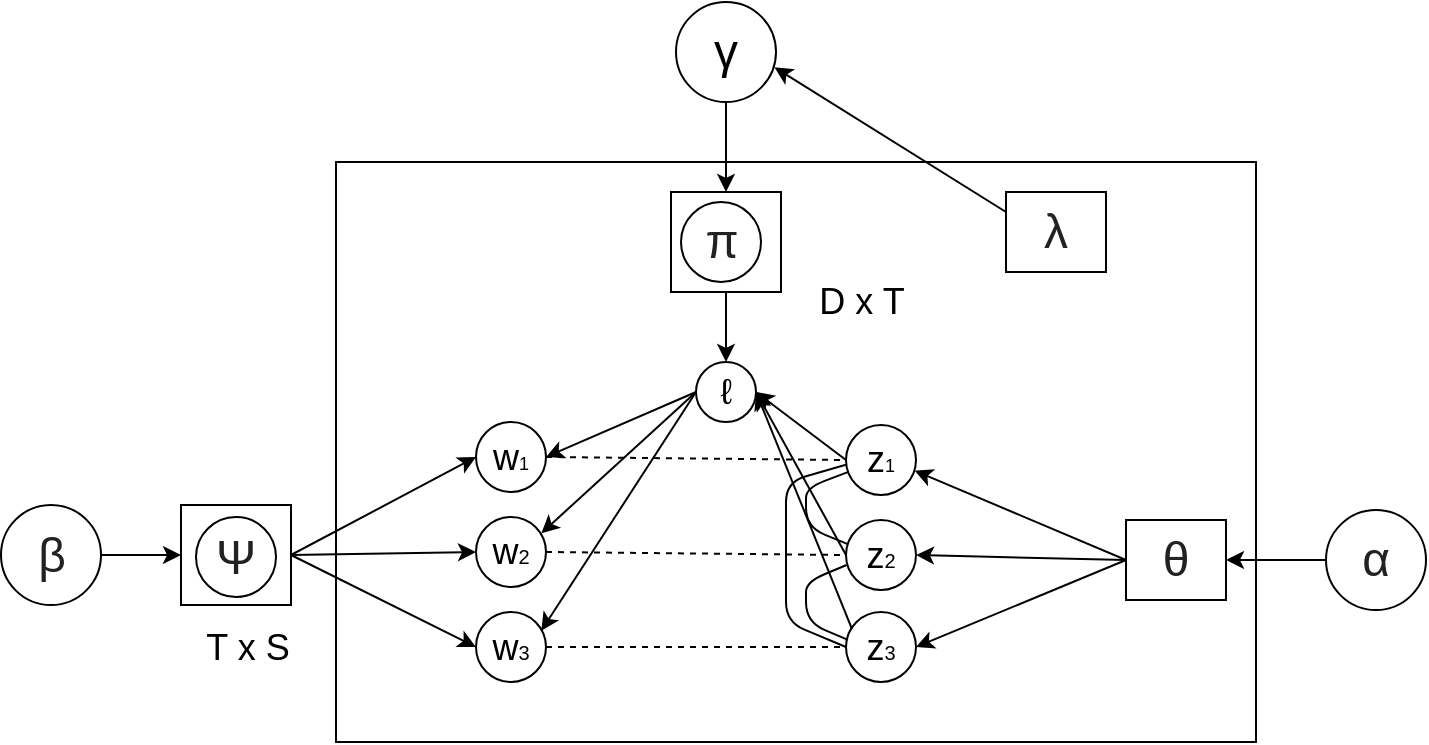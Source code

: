 <mxfile version="11.0.2" type="google"><diagram id="JznCmTRAgAUJTQY33o2K" name="Page-1"><mxGraphModel dx="2586" dy="806" grid="1" gridSize="10" guides="1" tooltips="1" connect="1" arrows="1" fold="1" page="1" pageScale="1" pageWidth="850" pageHeight="1100" math="0" shadow="0"><root><mxCell id="0"/><mxCell id="1" parent="0"/><mxCell id="b-EGzZb8fSxo3rWxvh66-1" value="" style="rounded=0;whiteSpace=wrap;html=1;" vertex="1" parent="1"><mxGeometry x="155" y="80" width="460" height="290" as="geometry"/></mxCell><mxCell id="b-EGzZb8fSxo3rWxvh66-2" value="" style="rounded=0;whiteSpace=wrap;html=1;" vertex="1" parent="1"><mxGeometry x="322.5" y="95" width="55" height="50" as="geometry"/></mxCell><mxCell id="b-EGzZb8fSxo3rWxvh66-25" style="edgeStyle=orthogonalEdgeStyle;rounded=0;orthogonalLoop=1;jettySize=auto;html=1;exitX=0.5;exitY=1;exitDx=0;exitDy=0;entryX=0.5;entryY=0;entryDx=0;entryDy=0;" edge="1" parent="1" source="b-EGzZb8fSxo3rWxvh66-3" target="b-EGzZb8fSxo3rWxvh66-2"><mxGeometry relative="1" as="geometry"><mxPoint x="347" y="90" as="targetPoint"/></mxGeometry></mxCell><mxCell id="b-EGzZb8fSxo3rWxvh66-3" value="&lt;font style=&quot;font-size: 24px&quot;&gt;γ&lt;/font&gt;" style="ellipse;whiteSpace=wrap;html=1;aspect=fixed;align=center;" vertex="1" parent="1"><mxGeometry x="325" width="50" height="50" as="geometry"/></mxCell><mxCell id="b-EGzZb8fSxo3rWxvh66-4" value="&lt;span style=&quot;color: rgb(34 , 34 , 34) ; font-family: &amp;#34;arial&amp;#34; , sans-serif ; text-align: left ; background-color: rgb(255 , 255 , 255)&quot;&gt;&lt;font style=&quot;font-size: 24px&quot;&gt;λ&lt;/font&gt;&lt;/span&gt;" style="rounded=0;whiteSpace=wrap;html=1;" vertex="1" parent="1"><mxGeometry x="490" y="95" width="50" height="40" as="geometry"/></mxCell><mxCell id="b-EGzZb8fSxo3rWxvh66-5" value="&lt;span style=&quot;color: rgb(34 , 34 , 34) ; font-family: &amp;#34;arial&amp;#34; , sans-serif ; font-size: 24px ; text-align: left ; white-space: normal ; background-color: rgb(255 , 255 , 255)&quot;&gt;π&lt;/span&gt;" style="ellipse;whiteSpace=wrap;html=1;aspect=fixed;" vertex="1" parent="1"><mxGeometry x="327.5" y="100" width="40" height="40" as="geometry"/></mxCell><mxCell id="b-EGzZb8fSxo3rWxvh66-37" style="edgeStyle=orthogonalEdgeStyle;rounded=0;orthogonalLoop=1;jettySize=auto;html=1;exitX=0;exitY=0.5;exitDx=0;exitDy=0;" edge="1" parent="1" source="b-EGzZb8fSxo3rWxvh66-6" target="b-EGzZb8fSxo3rWxvh66-10"><mxGeometry relative="1" as="geometry"/></mxCell><mxCell id="b-EGzZb8fSxo3rWxvh66-6" value="&lt;span style=&quot;color: rgb(34 , 34 , 34) ; font-family: &amp;#34;arial&amp;#34; , sans-serif ; text-align: left ; background-color: rgb(255 , 255 , 255)&quot;&gt;&lt;font style=&quot;font-size: 24px&quot;&gt;α&lt;/font&gt;&lt;/span&gt;" style="ellipse;whiteSpace=wrap;html=1;aspect=fixed;align=center;" vertex="1" parent="1"><mxGeometry x="650" y="254" width="50" height="50" as="geometry"/></mxCell><mxCell id="b-EGzZb8fSxo3rWxvh66-24" style="edgeStyle=orthogonalEdgeStyle;rounded=0;orthogonalLoop=1;jettySize=auto;html=1;exitX=1;exitY=0.5;exitDx=0;exitDy=0;entryX=0;entryY=0.5;entryDx=0;entryDy=0;" edge="1" parent="1" source="b-EGzZb8fSxo3rWxvh66-7" target="b-EGzZb8fSxo3rWxvh66-8"><mxGeometry relative="1" as="geometry"/></mxCell><mxCell id="b-EGzZb8fSxo3rWxvh66-7" value="&lt;span style=&quot;color: rgb(34 , 34 , 34) ; font-family: &amp;#34;arial&amp;#34; , sans-serif ; text-align: left ; background-color: rgb(255 , 255 , 255)&quot;&gt;&lt;font style=&quot;font-size: 24px&quot;&gt;β&lt;/font&gt;&lt;/span&gt;" style="ellipse;whiteSpace=wrap;html=1;aspect=fixed;align=center;" vertex="1" parent="1"><mxGeometry x="-12.5" y="251.5" width="50" height="50" as="geometry"/></mxCell><mxCell id="b-EGzZb8fSxo3rWxvh66-8" value="" style="rounded=0;whiteSpace=wrap;html=1;" vertex="1" parent="1"><mxGeometry x="77.5" y="251.5" width="55" height="50" as="geometry"/></mxCell><mxCell id="b-EGzZb8fSxo3rWxvh66-9" value="&lt;span style=&quot;color: rgb(34 , 34 , 34) ; font-family: &amp;#34;arial&amp;#34; , sans-serif ; text-align: left ; background-color: rgb(255 , 255 , 255)&quot;&gt;&lt;font style=&quot;font-size: 24px&quot;&gt;Ψ&lt;/font&gt;&lt;/span&gt;" style="ellipse;whiteSpace=wrap;html=1;aspect=fixed;" vertex="1" parent="1"><mxGeometry x="85" y="257.5" width="40" height="40" as="geometry"/></mxCell><mxCell id="b-EGzZb8fSxo3rWxvh66-10" value="&lt;span style=&quot;color: rgb(34 , 34 , 34) ; font-family: &amp;#34;arial&amp;#34; , sans-serif ; text-align: left ; background-color: rgb(255 , 255 , 255)&quot;&gt;&lt;font style=&quot;font-size: 24px&quot;&gt;θ&lt;/font&gt;&lt;/span&gt;" style="rounded=0;whiteSpace=wrap;html=1;" vertex="1" parent="1"><mxGeometry x="550" y="259" width="50" height="40" as="geometry"/></mxCell><mxCell id="b-EGzZb8fSxo3rWxvh66-12" value="&lt;div style=&quot;text-align: left&quot;&gt;&lt;a href=&quot;https://en.wiktionary.org/wiki/%E2%84%93&quot; style=&quot;cursor: pointer ; font-family: &amp;#34;arial&amp;#34; , sans-serif ; background-color: rgb(255 , 255 , 255)&quot;&gt;&lt;h3 class=&quot;LC20lb&quot; style=&quot;font-weight: normal ; margin: 0px ; padding: 0px ; display: inline-block ; line-height: 1.33&quot;&gt;&lt;font style=&quot;font-size: 18px&quot; color=&quot;#000000&quot;&gt;ℓ&lt;/font&gt;&lt;/h3&gt;&lt;/a&gt;&lt;br&gt;&lt;/div&gt;" style="ellipse;whiteSpace=wrap;html=1;aspect=fixed;align=center;" vertex="1" parent="1"><mxGeometry x="335" y="180" width="30" height="30" as="geometry"/></mxCell><mxCell id="b-EGzZb8fSxo3rWxvh66-14" value="&lt;font style=&quot;font-size: 18px&quot;&gt;w&lt;/font&gt;&lt;font style=&quot;font-size: 9px&quot;&gt;1&lt;/font&gt;" style="ellipse;whiteSpace=wrap;html=1;aspect=fixed;align=center;" vertex="1" parent="1"><mxGeometry x="225" y="210" width="35" height="35" as="geometry"/></mxCell><mxCell id="b-EGzZb8fSxo3rWxvh66-18" value="&lt;font style=&quot;font-size: 18px&quot;&gt;w&lt;/font&gt;&lt;font size=&quot;1&quot;&gt;2&lt;/font&gt;" style="ellipse;whiteSpace=wrap;html=1;aspect=fixed;align=center;" vertex="1" parent="1"><mxGeometry x="225" y="257.5" width="35" height="35" as="geometry"/></mxCell><mxCell id="b-EGzZb8fSxo3rWxvh66-19" value="&lt;font style=&quot;font-size: 18px&quot;&gt;w&lt;/font&gt;&lt;font size=&quot;1&quot;&gt;3&lt;/font&gt;" style="ellipse;whiteSpace=wrap;html=1;aspect=fixed;align=center;direction=west;" vertex="1" parent="1"><mxGeometry x="225" y="305" width="35" height="35" as="geometry"/></mxCell><mxCell id="b-EGzZb8fSxo3rWxvh66-20" value="&lt;font style=&quot;font-size: 18px&quot;&gt;z&lt;/font&gt;&lt;font style=&quot;font-size: 9px&quot;&gt;1&lt;/font&gt;" style="ellipse;whiteSpace=wrap;html=1;aspect=fixed;align=center;" vertex="1" parent="1"><mxGeometry x="410" y="211.5" width="35" height="35" as="geometry"/></mxCell><mxCell id="b-EGzZb8fSxo3rWxvh66-21" value="&lt;span style=&quot;font-size: 18px&quot;&gt;z&lt;/span&gt;&lt;font size=&quot;1&quot;&gt;2&lt;/font&gt;" style="ellipse;whiteSpace=wrap;html=1;aspect=fixed;align=center;" vertex="1" parent="1"><mxGeometry x="410" y="259" width="35" height="35" as="geometry"/></mxCell><mxCell id="b-EGzZb8fSxo3rWxvh66-22" value="&lt;span style=&quot;font-size: 18px&quot;&gt;z&lt;/span&gt;&lt;font size=&quot;1&quot;&gt;3&lt;/font&gt;" style="ellipse;whiteSpace=wrap;html=1;aspect=fixed;align=center;direction=north;" vertex="1" parent="1"><mxGeometry x="410" y="305" width="35" height="35" as="geometry"/></mxCell><mxCell id="b-EGzZb8fSxo3rWxvh66-29" style="edgeStyle=orthogonalEdgeStyle;rounded=0;orthogonalLoop=1;jettySize=auto;html=1;exitX=0.5;exitY=1;exitDx=0;exitDy=0;entryX=0.5;entryY=0;entryDx=0;entryDy=0;" edge="1" parent="1" source="b-EGzZb8fSxo3rWxvh66-2" target="b-EGzZb8fSxo3rWxvh66-12"><mxGeometry relative="1" as="geometry"/></mxCell><mxCell id="b-EGzZb8fSxo3rWxvh66-34" value="" style="endArrow=classic;html=1;exitX=0;exitY=0.5;exitDx=0;exitDy=0;entryX=1;entryY=0.5;entryDx=0;entryDy=0;" edge="1" parent="1" source="b-EGzZb8fSxo3rWxvh66-12" target="b-EGzZb8fSxo3rWxvh66-14"><mxGeometry width="50" height="50" relative="1" as="geometry"><mxPoint x="300" y="341.5" as="sourcePoint"/><mxPoint x="350" y="291.5" as="targetPoint"/></mxGeometry></mxCell><mxCell id="b-EGzZb8fSxo3rWxvh66-35" value="" style="endArrow=classic;html=1;exitX=0;exitY=0.5;exitDx=0;exitDy=0;entryX=0.933;entryY=0.233;entryDx=0;entryDy=0;entryPerimeter=0;" edge="1" parent="1" source="b-EGzZb8fSxo3rWxvh66-12" target="b-EGzZb8fSxo3rWxvh66-18"><mxGeometry width="50" height="50" relative="1" as="geometry"><mxPoint x="340" y="231.667" as="sourcePoint"/><mxPoint x="270" y="237.667" as="targetPoint"/></mxGeometry></mxCell><mxCell id="b-EGzZb8fSxo3rWxvh66-36" value="" style="endArrow=classic;html=1;exitX=0;exitY=0.5;exitDx=0;exitDy=0;entryX=0.067;entryY=0.733;entryDx=0;entryDy=0;entryPerimeter=0;" edge="1" parent="1" source="b-EGzZb8fSxo3rWxvh66-12" target="b-EGzZb8fSxo3rWxvh66-19"><mxGeometry width="50" height="50" relative="1" as="geometry"><mxPoint x="340" y="231.667" as="sourcePoint"/><mxPoint x="270" y="285" as="targetPoint"/></mxGeometry></mxCell><mxCell id="b-EGzZb8fSxo3rWxvh66-38" value="" style="endArrow=classic;html=1;entryX=0.981;entryY=0.652;entryDx=0;entryDy=0;entryPerimeter=0;exitX=0;exitY=0.5;exitDx=0;exitDy=0;" edge="1" parent="1" source="b-EGzZb8fSxo3rWxvh66-10" target="b-EGzZb8fSxo3rWxvh66-20"><mxGeometry width="50" height="50" relative="1" as="geometry"><mxPoint x="440" y="331.5" as="sourcePoint"/><mxPoint x="490" y="281.5" as="targetPoint"/></mxGeometry></mxCell><mxCell id="b-EGzZb8fSxo3rWxvh66-39" value="" style="endArrow=classic;html=1;entryX=1;entryY=0.5;entryDx=0;entryDy=0;exitX=0;exitY=0.5;exitDx=0;exitDy=0;" edge="1" parent="1" source="b-EGzZb8fSxo3rWxvh66-10" target="b-EGzZb8fSxo3rWxvh66-21"><mxGeometry width="50" height="50" relative="1" as="geometry"><mxPoint x="560" y="295" as="sourcePoint"/><mxPoint x="454.333" y="244.333" as="targetPoint"/></mxGeometry></mxCell><mxCell id="b-EGzZb8fSxo3rWxvh66-40" value="" style="endArrow=classic;html=1;entryX=0.5;entryY=1;entryDx=0;entryDy=0;exitX=0;exitY=0.5;exitDx=0;exitDy=0;" edge="1" parent="1" source="b-EGzZb8fSxo3rWxvh66-10" target="b-EGzZb8fSxo3rWxvh66-22"><mxGeometry width="50" height="50" relative="1" as="geometry"><mxPoint x="560" y="295" as="sourcePoint"/><mxPoint x="455" y="286.667" as="targetPoint"/></mxGeometry></mxCell><mxCell id="b-EGzZb8fSxo3rWxvh66-41" value="" style="endArrow=none;dashed=1;html=1;exitX=0;exitY=0.5;exitDx=0;exitDy=0;entryX=0.5;entryY=0;entryDx=0;entryDy=0;" edge="1" parent="1" source="b-EGzZb8fSxo3rWxvh66-19" target="b-EGzZb8fSxo3rWxvh66-22"><mxGeometry width="50" height="50" relative="1" as="geometry"><mxPoint x="290" y="349" as="sourcePoint"/><mxPoint x="340" y="299" as="targetPoint"/></mxGeometry></mxCell><mxCell id="b-EGzZb8fSxo3rWxvh66-42" value="" style="endArrow=none;dashed=1;html=1;exitX=1;exitY=0.5;exitDx=0;exitDy=0;entryX=0;entryY=0.5;entryDx=0;entryDy=0;" edge="1" parent="1" source="b-EGzZb8fSxo3rWxvh66-18" target="b-EGzZb8fSxo3rWxvh66-21"><mxGeometry width="50" height="50" relative="1" as="geometry"><mxPoint x="270" y="332.667" as="sourcePoint"/><mxPoint x="420" y="332.667" as="targetPoint"/></mxGeometry></mxCell><mxCell id="b-EGzZb8fSxo3rWxvh66-43" value="" style="endArrow=none;dashed=1;html=1;exitX=1;exitY=0.5;exitDx=0;exitDy=0;entryX=0;entryY=0.5;entryDx=0;entryDy=0;" edge="1" parent="1" source="b-EGzZb8fSxo3rWxvh66-14" target="b-EGzZb8fSxo3rWxvh66-20"><mxGeometry width="50" height="50" relative="1" as="geometry"><mxPoint x="270" y="285" as="sourcePoint"/><mxPoint x="420" y="286.667" as="targetPoint"/></mxGeometry></mxCell><mxCell id="b-EGzZb8fSxo3rWxvh66-44" value="" style="endArrow=classic;html=1;entryX=0.986;entryY=0.654;entryDx=0;entryDy=0;entryPerimeter=0;exitX=0;exitY=0.25;exitDx=0;exitDy=0;" edge="1" parent="1" source="b-EGzZb8fSxo3rWxvh66-4" target="b-EGzZb8fSxo3rWxvh66-3"><mxGeometry width="50" height="50" relative="1" as="geometry"><mxPoint x="10" y="440" as="sourcePoint"/><mxPoint x="60" y="390" as="targetPoint"/></mxGeometry></mxCell><mxCell id="b-EGzZb8fSxo3rWxvh66-45" value="" style="endArrow=classic;html=1;exitX=1;exitY=0.5;exitDx=0;exitDy=0;entryX=0;entryY=0.5;entryDx=0;entryDy=0;" edge="1" parent="1" source="b-EGzZb8fSxo3rWxvh66-8" target="b-EGzZb8fSxo3rWxvh66-14"><mxGeometry width="50" height="50" relative="1" as="geometry"><mxPoint x="10" y="440" as="sourcePoint"/><mxPoint x="60" y="390" as="targetPoint"/></mxGeometry></mxCell><mxCell id="b-EGzZb8fSxo3rWxvh66-48" value="" style="endArrow=classic;html=1;exitX=1;exitY=0.5;exitDx=0;exitDy=0;entryX=0;entryY=0.5;entryDx=0;entryDy=0;" edge="1" parent="1" source="b-EGzZb8fSxo3rWxvh66-8" target="b-EGzZb8fSxo3rWxvh66-18"><mxGeometry width="50" height="50" relative="1" as="geometry"><mxPoint x="110" y="360" as="sourcePoint"/><mxPoint x="160" y="310" as="targetPoint"/></mxGeometry></mxCell><mxCell id="b-EGzZb8fSxo3rWxvh66-49" value="" style="endArrow=classic;html=1;entryX=1;entryY=0.5;entryDx=0;entryDy=0;exitX=1;exitY=0.5;exitDx=0;exitDy=0;" edge="1" parent="1" source="b-EGzZb8fSxo3rWxvh66-8" target="b-EGzZb8fSxo3rWxvh66-19"><mxGeometry width="50" height="50" relative="1" as="geometry"><mxPoint x="130" y="280" as="sourcePoint"/><mxPoint x="235" y="285" as="targetPoint"/></mxGeometry></mxCell><mxCell id="b-EGzZb8fSxo3rWxvh66-55" value="" style="endArrow=none;html=1;entryX=0.009;entryY=0.643;entryDx=0;entryDy=0;entryPerimeter=0;exitX=0.602;exitY=0.028;exitDx=0;exitDy=0;exitPerimeter=0;" edge="1" parent="1" source="b-EGzZb8fSxo3rWxvh66-22" target="b-EGzZb8fSxo3rWxvh66-21"><mxGeometry width="50" height="50" relative="1" as="geometry"><mxPoint x="335" y="350.056" as="sourcePoint"/><mxPoint x="385" y="300.056" as="targetPoint"/><Array as="points"><mxPoint x="390" y="310"/><mxPoint x="390" y="290"/></Array></mxGeometry></mxCell><mxCell id="b-EGzZb8fSxo3rWxvh66-56" value="" style="endArrow=none;html=1;entryX=0.026;entryY=0.674;entryDx=0;entryDy=0;exitX=0.026;exitY=0.344;exitDx=0;exitDy=0;exitPerimeter=0;entryPerimeter=0;" edge="1" parent="1" source="b-EGzZb8fSxo3rWxvh66-21" target="b-EGzZb8fSxo3rWxvh66-20"><mxGeometry width="50" height="50" relative="1" as="geometry"><mxPoint x="409.032" y="271.758" as="sourcePoint"/><mxPoint x="410.968" y="230.952" as="targetPoint"/><Array as="points"><mxPoint x="390" y="262.5"/><mxPoint x="390" y="243"/></Array></mxGeometry></mxCell><mxCell id="b-EGzZb8fSxo3rWxvh66-57" value="" style="endArrow=none;html=1;entryX=-0.002;entryY=0.569;entryDx=0;entryDy=0;exitX=0.5;exitY=0;exitDx=0;exitDy=0;entryPerimeter=0;" edge="1" parent="1" source="b-EGzZb8fSxo3rWxvh66-22" target="b-EGzZb8fSxo3rWxvh66-20"><mxGeometry width="50" height="50" relative="1" as="geometry"><mxPoint x="409.806" y="278.758" as="sourcePoint"/><mxPoint x="409" y="233.435" as="targetPoint"/><Array as="points"><mxPoint x="380" y="310"/><mxPoint x="380" y="240"/></Array></mxGeometry></mxCell><mxCell id="b-EGzZb8fSxo3rWxvh66-58" value="&lt;font style=&quot;font-size: 18px&quot;&gt;D x T&lt;/font&gt;" style="text;html=1;strokeColor=none;fillColor=none;align=center;verticalAlign=middle;whiteSpace=wrap;rounded=0;" vertex="1" parent="1"><mxGeometry x="385" y="140" width="66" height="20" as="geometry"/></mxCell><mxCell id="b-EGzZb8fSxo3rWxvh66-59" value="&lt;font style=&quot;font-size: 18px&quot;&gt;T x S&lt;/font&gt;" style="text;html=1;strokeColor=none;fillColor=none;align=center;verticalAlign=middle;whiteSpace=wrap;rounded=0;" vertex="1" parent="1"><mxGeometry x="77.5" y="312.5" width="66" height="20" as="geometry"/></mxCell><mxCell id="b-EGzZb8fSxo3rWxvh66-61" value="" style="endArrow=classic;html=1;exitX=0.757;exitY=0.086;exitDx=0;exitDy=0;exitPerimeter=0;entryX=1;entryY=0.5;entryDx=0;entryDy=0;" edge="1" parent="1" source="b-EGzZb8fSxo3rWxvh66-22" target="b-EGzZb8fSxo3rWxvh66-12"><mxGeometry width="50" height="50" relative="1" as="geometry"><mxPoint x="310" y="305" as="sourcePoint"/><mxPoint x="360" y="255" as="targetPoint"/></mxGeometry></mxCell><mxCell id="b-EGzZb8fSxo3rWxvh66-62" value="" style="endArrow=classic;html=1;exitX=0;exitY=0.5;exitDx=0;exitDy=0;entryX=1;entryY=0.5;entryDx=0;entryDy=0;" edge="1" parent="1" source="b-EGzZb8fSxo3rWxvh66-21" target="b-EGzZb8fSxo3rWxvh66-12"><mxGeometry width="50" height="50" relative="1" as="geometry"><mxPoint x="420.333" y="340.714" as="sourcePoint"/><mxPoint x="375.571" y="208.333" as="targetPoint"/></mxGeometry></mxCell><mxCell id="b-EGzZb8fSxo3rWxvh66-63" value="" style="endArrow=classic;html=1;exitX=0;exitY=0.5;exitDx=0;exitDy=0;" edge="1" parent="1" source="b-EGzZb8fSxo3rWxvh66-20"><mxGeometry width="50" height="50" relative="1" as="geometry"><mxPoint x="419.857" y="286.429" as="sourcePoint"/><mxPoint x="365" y="195" as="targetPoint"/></mxGeometry></mxCell></root></mxGraphModel></diagram></mxfile>